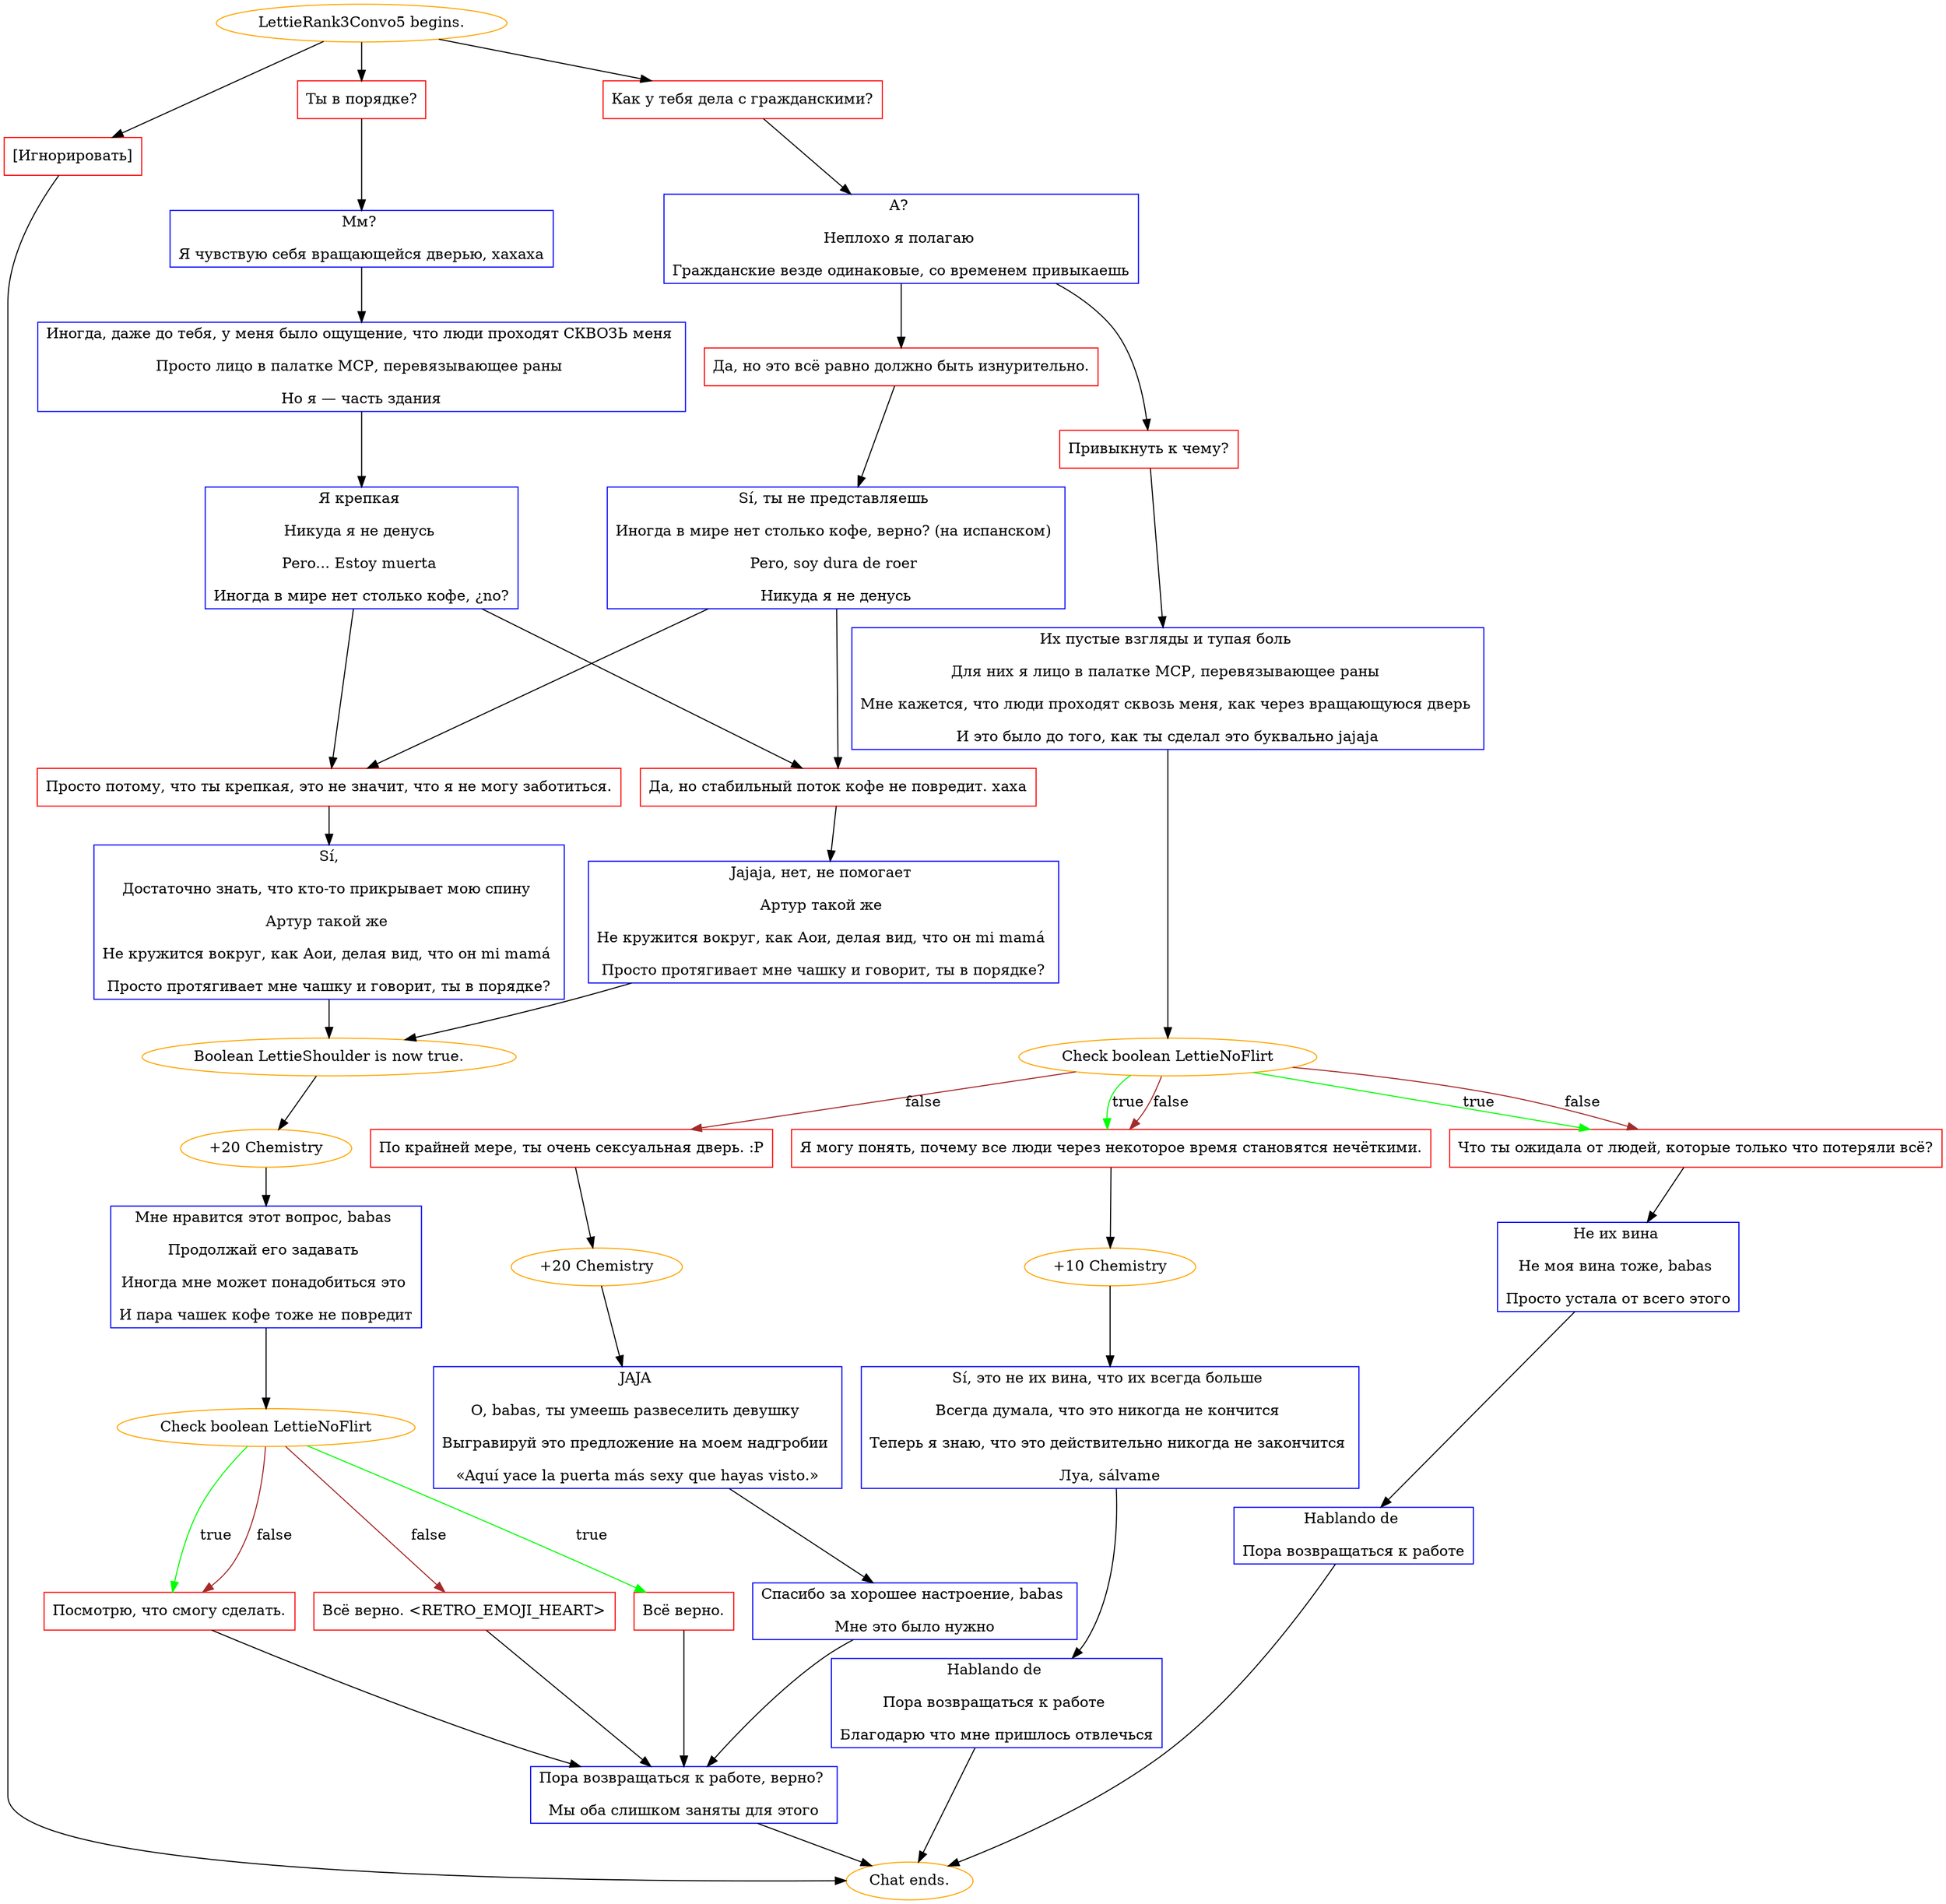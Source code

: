 digraph {
	"LettieRank3Convo5 begins." [color=orange];
		"LettieRank3Convo5 begins." -> j1411149553;
		"LettieRank3Convo5 begins." -> j19971569;
		"LettieRank3Convo5 begins." -> j3432236701;
	j1411149553 [label="Ты в порядке?",shape=box,color=red];
		j1411149553 -> j3771448113;
	j19971569 [label="Как у тебя дела с гражданскими?",shape=box,color=red];
		j19971569 -> j2162896928;
	j3432236701 [label="[Игнорировать]",shape=box,color=red];
		j3432236701 -> "Chat ends.";
	j3771448113 [label="Мм? 
Я чувствую себя вращающейся дверью, хахаха",shape=box,color=blue];
		j3771448113 -> j418715712;
	j2162896928 [label="А? 
Неплохо я полагаю 
Гражданские везде одинаковые, со временем привыкаешь",shape=box,color=blue];
		j2162896928 -> j3135892626;
		j2162896928 -> j4255660289;
	"Chat ends." [color=orange];
	j418715712 [label="Иногда, даже до тебя, у меня было ощущение, что люди проходят СКВОЗЬ меня 
Просто лицо в палатке МСР, перевязывающее раны 
Но я — часть здания",shape=box,color=blue];
		j418715712 -> j716587775;
	j3135892626 [label="Да, но это всё равно должно быть изнурительно.",shape=box,color=red];
		j3135892626 -> j4224954635;
	j4255660289 [label="Привыкнуть к чему?",shape=box,color=red];
		j4255660289 -> j2396571568;
	j716587775 [label="Я крепкая 
Никуда я не денусь 
Pero... Estoy muerta 
Иногда в мире нет столько кофе, ¿no?",shape=box,color=blue];
		j716587775 -> j3039359295;
		j716587775 -> j3306480064;
	j4224954635 [label="Sí, ты не представляешь 
Иногда в мире нет столько кофе, верно? (на испанском) 
Pero, soy dura de roer 
Никуда я не денусь",shape=box,color=blue];
		j4224954635 -> j3039359295;
		j4224954635 -> j3306480064;
	j2396571568 [label="Их пустые взгляды и тупая боль 
Для них я лицо в палатке МСР, перевязывающее раны 
Мне кажется, что люди проходят сквозь меня, как через вращающуюся дверь 
И это было до того, как ты сделал это буквально jajaja",shape=box,color=blue];
		j2396571568 -> j3843131114;
	j3039359295 [label="Просто потому, что ты крепкая, это не значит, что я не могу заботиться.",shape=box,color=red];
		j3039359295 -> j2378508084;
	j3306480064 [label="Да, но стабильный поток кофе не повредит. хаха",shape=box,color=red];
		j3306480064 -> j3800428265;
	j3843131114 [label="Check boolean LettieNoFlirt",color=orange];
		j3843131114 -> j3409853839 [label=true,color=green];
		j3843131114 -> j3348736687 [label=true,color=green];
		j3843131114 -> j3409853839 [label=false,color=brown];
		j3843131114 -> j3348736687 [label=false,color=brown];
		j3843131114 -> j805550846 [label=false,color=brown];
	j2378508084 [label="Sí,
Достаточно знать, что кто-то прикрывает мою спину 
Артур такой же 
Не кружится вокруг, как Аои, делая вид, что он mi mamá 
Просто протягивает мне чашку и говорит, ты в порядке?",shape=box,color=blue];
		j2378508084 -> j1971850433;
	j3800428265 [label="Jajaja, нет, не помогает 
Артур такой же 
Не кружится вокруг, как Аои, делая вид, что он mi mamá 
Просто протягивает мне чашку и говорит, ты в порядке?",shape=box,color=blue];
		j3800428265 -> j1971850433;
	j3409853839 [label="Что ты ожидала от людей, которые только что потеряли всё?",shape=box,color=red];
		j3409853839 -> j3504243744;
	j3348736687 [label="Я могу понять, почему все люди через некоторое время становятся нечёткими.",shape=box,color=red];
		j3348736687 -> j2144265444;
	j805550846 [label="По крайней мере, ты очень сексуальная дверь. :P",shape=box,color=red];
		j805550846 -> j2864819805;
	j1971850433 [label="Boolean LettieShoulder is now true.",color=orange];
		j1971850433 -> j3731261412;
	j3504243744 [label="Не их вина 
Не моя вина тоже, babas 
Просто устала от всего этого",shape=box,color=blue];
		j3504243744 -> j979609776;
	j2144265444 [label="+10 Chemistry",color=orange];
		j2144265444 -> j2185090433;
	j2864819805 [label="+20 Chemistry",color=orange];
		j2864819805 -> j2983060903;
	j3731261412 [label="+20 Chemistry",color=orange];
		j3731261412 -> j2518695669;
	j979609776 [label="Hablando de 
Пора возвращаться к работе",shape=box,color=blue];
		j979609776 -> "Chat ends.";
	j2185090433 [label="Sí, это не их вина, что их всегда больше 
Всегда думала, что это никогда не кончится 
Теперь я знаю, что это действительно никогда не закончится 
Луа, sálvame",shape=box,color=blue];
		j2185090433 -> j1690402344;
	j2983060903 [label="JAJA 
О, babas, ты умеешь развеселить девушку 
Выгравируй это предложение на моем надгробии 
«Aquí yace la puerta más sexy que hayas visto.»",shape=box,color=blue];
		j2983060903 -> j1449761216;
	j2518695669 [label="Мне нравится этот вопрос, babas 
Продолжай его задавать 
Иногда мне может понадобиться это 
И пара чашек кофе тоже не повредит",shape=box,color=blue];
		j2518695669 -> j3234296588;
	j1690402344 [label="Hablando de 
Пора возвращаться к работе 
Благодарю что мне пришлось отвлечься",shape=box,color=blue];
		j1690402344 -> "Chat ends.";
	j1449761216 [label="Спасибо за хорошее настроение, babas 
Мне это было нужно",shape=box,color=blue];
		j1449761216 -> j2956227586;
	j3234296588 [label="Check boolean LettieNoFlirt",color=orange];
		j3234296588 -> j2421466810 [label=true,color=green];
		j3234296588 -> j3858120080 [label=true,color=green];
		j3234296588 -> j77676107 [label=false,color=brown];
		j3234296588 -> j3858120080 [label=false,color=brown];
	j2956227586 [label="Пора возвращаться к работе, верно? 
Мы оба слишком заняты для этого",shape=box,color=blue];
		j2956227586 -> "Chat ends.";
	j2421466810 [label="Всё верно.",shape=box,color=red];
		j2421466810 -> j2956227586;
	j3858120080 [label="Посмотрю, что смогу сделать.",shape=box,color=red];
		j3858120080 -> j2956227586;
	j77676107 [label="Всё верно. <RETRO_EMOJI_HEART>",shape=box,color=red];
		j77676107 -> j2956227586;
}